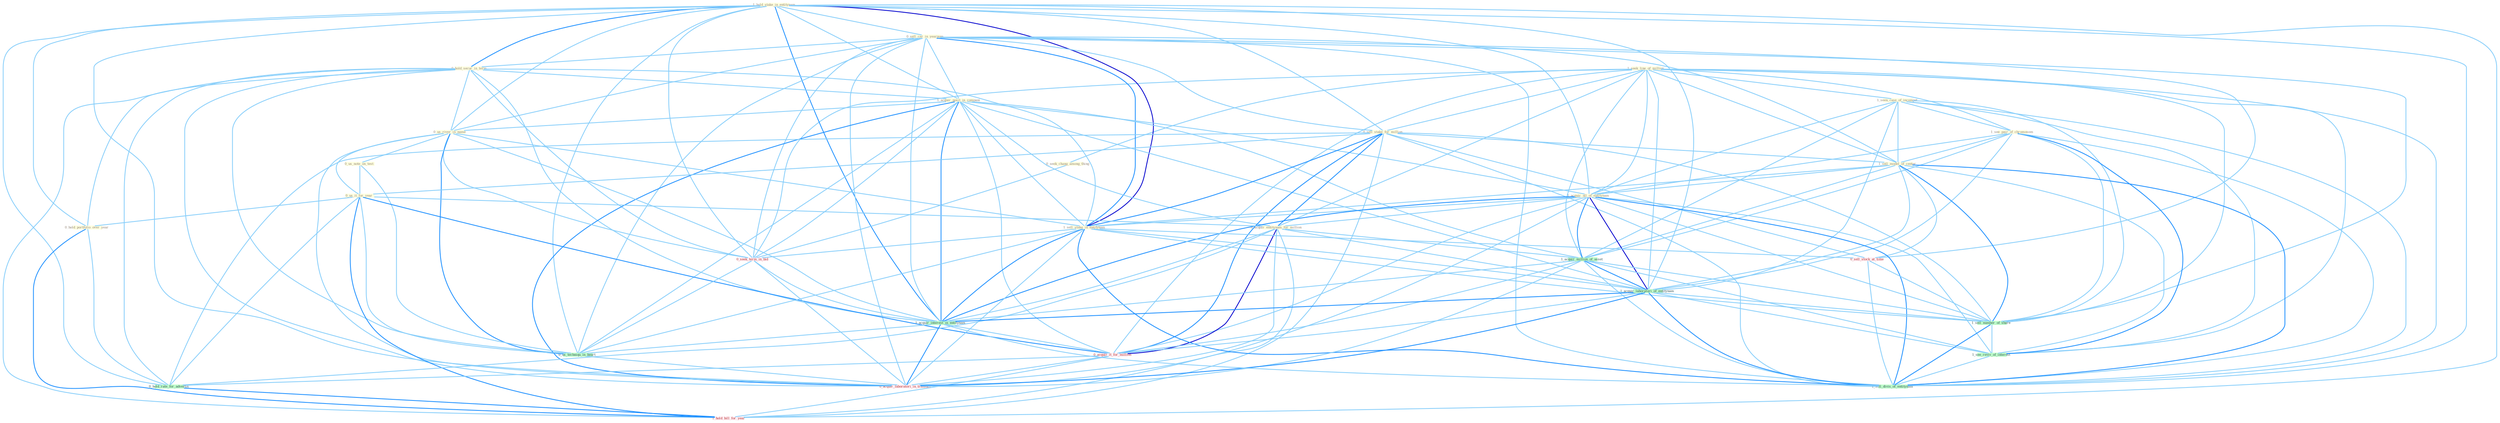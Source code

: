 Graph G{ 
    node
    [shape=polygon,style=filled,width=.5,height=.06,color="#BDFCC9",fixedsize=true,fontsize=4,
    fontcolor="#2f4f4f"];
    {node
    [color="#ffffe0", fontcolor="#8b7d6b"] "1_seek_line_of_million " "1_hold_stake_in_entitynam " "0_seek_chang_among_thing " "0_sell_car_in_yearnum " "1_seen_case_of_incompet " "0_hold_secur_in_term " "1_acquir_posit_in_compani " "0_us_river_in_name " "1_see_pair_of_chromosom " "0_sell_stake_for_million " "1_sell_model_of_center " "1_acquir_all_of_entitynam " "0_us_note_on_test " "0_us_it_for_year " "0_acquir_entitynam_for_million " "1_sell_stake_in_entitynam " "0_hold_portfolio_over_year "}
{node [color="#fff0f5", fontcolor="#b22222"] "0_seek_term_in_bid " "0_acquir_it_for_million " "0_acquir_laboratori_in_transact " "0_sell_stock_at_time " "1_hold_bill_for_year "}
edge [color="#B0E2FF"];

	"1_seek_line_of_million " -- "0_seek_chang_among_thing " [w="1", color="#87cefa" ];
	"1_seek_line_of_million " -- "1_seen_case_of_incompet " [w="1", color="#87cefa" ];
	"1_seek_line_of_million " -- "1_see_pair_of_chromosom " [w="1", color="#87cefa" ];
	"1_seek_line_of_million " -- "0_sell_stake_for_million " [w="1", color="#87cefa" ];
	"1_seek_line_of_million " -- "1_sell_model_of_center " [w="1", color="#87cefa" ];
	"1_seek_line_of_million " -- "1_acquir_all_of_entitynam " [w="1", color="#87cefa" ];
	"1_seek_line_of_million " -- "0_acquir_entitynam_for_million " [w="1", color="#87cefa" ];
	"1_seek_line_of_million " -- "1_acquir_million_of_asset " [w="1", color="#87cefa" ];
	"1_seek_line_of_million " -- "1_acquir_laboratori_of_entitynam " [w="1", color="#87cefa" ];
	"1_seek_line_of_million " -- "0_seek_term_in_bid " [w="1", color="#87cefa" ];
	"1_seek_line_of_million " -- "0_acquir_it_for_million " [w="1", color="#87cefa" ];
	"1_seek_line_of_million " -- "1_sell_number_of_share " [w="1", color="#87cefa" ];
	"1_seek_line_of_million " -- "1_see_reviv_of_interest " [w="1", color="#87cefa" ];
	"1_seek_line_of_million " -- "1_sell_divis_of_entitynam " [w="1", color="#87cefa" ];
	"1_hold_stake_in_entitynam " -- "0_sell_car_in_yearnum " [w="1", color="#87cefa" ];
	"1_hold_stake_in_entitynam " -- "0_hold_secur_in_term " [w="2", color="#1e90ff" , len=0.8];
	"1_hold_stake_in_entitynam " -- "1_acquir_posit_in_compani " [w="1", color="#87cefa" ];
	"1_hold_stake_in_entitynam " -- "0_us_river_in_name " [w="1", color="#87cefa" ];
	"1_hold_stake_in_entitynam " -- "0_sell_stake_for_million " [w="1", color="#87cefa" ];
	"1_hold_stake_in_entitynam " -- "1_acquir_all_of_entitynam " [w="1", color="#87cefa" ];
	"1_hold_stake_in_entitynam " -- "1_sell_stake_in_entitynam " [w="3", color="#0000cd" , len=0.6];
	"1_hold_stake_in_entitynam " -- "0_hold_portfolio_over_year " [w="1", color="#87cefa" ];
	"1_hold_stake_in_entitynam " -- "1_acquir_laboratori_of_entitynam " [w="1", color="#87cefa" ];
	"1_hold_stake_in_entitynam " -- "0_seek_term_in_bid " [w="1", color="#87cefa" ];
	"1_hold_stake_in_entitynam " -- "1_acquir_interest_in_entitynam " [w="2", color="#1e90ff" , len=0.8];
	"1_hold_stake_in_entitynam " -- "0_us_techniqu_in_heart " [w="1", color="#87cefa" ];
	"1_hold_stake_in_entitynam " -- "0_hold_rate_for_advertis " [w="1", color="#87cefa" ];
	"1_hold_stake_in_entitynam " -- "0_acquir_laboratori_in_transact " [w="1", color="#87cefa" ];
	"1_hold_stake_in_entitynam " -- "1_hold_bill_for_year " [w="1", color="#87cefa" ];
	"1_hold_stake_in_entitynam " -- "1_sell_divis_of_entitynam " [w="1", color="#87cefa" ];
	"0_seek_chang_among_thing " -- "0_seek_term_in_bid " [w="1", color="#87cefa" ];
	"0_sell_car_in_yearnum " -- "0_hold_secur_in_term " [w="1", color="#87cefa" ];
	"0_sell_car_in_yearnum " -- "1_acquir_posit_in_compani " [w="1", color="#87cefa" ];
	"0_sell_car_in_yearnum " -- "0_us_river_in_name " [w="1", color="#87cefa" ];
	"0_sell_car_in_yearnum " -- "0_sell_stake_for_million " [w="1", color="#87cefa" ];
	"0_sell_car_in_yearnum " -- "1_sell_model_of_center " [w="1", color="#87cefa" ];
	"0_sell_car_in_yearnum " -- "1_sell_stake_in_entitynam " [w="2", color="#1e90ff" , len=0.8];
	"0_sell_car_in_yearnum " -- "0_seek_term_in_bid " [w="1", color="#87cefa" ];
	"0_sell_car_in_yearnum " -- "1_acquir_interest_in_entitynam " [w="1", color="#87cefa" ];
	"0_sell_car_in_yearnum " -- "0_us_techniqu_in_heart " [w="1", color="#87cefa" ];
	"0_sell_car_in_yearnum " -- "0_acquir_laboratori_in_transact " [w="1", color="#87cefa" ];
	"0_sell_car_in_yearnum " -- "0_sell_stock_at_time " [w="1", color="#87cefa" ];
	"0_sell_car_in_yearnum " -- "1_sell_number_of_share " [w="1", color="#87cefa" ];
	"0_sell_car_in_yearnum " -- "1_sell_divis_of_entitynam " [w="1", color="#87cefa" ];
	"1_seen_case_of_incompet " -- "1_see_pair_of_chromosom " [w="1", color="#87cefa" ];
	"1_seen_case_of_incompet " -- "1_sell_model_of_center " [w="1", color="#87cefa" ];
	"1_seen_case_of_incompet " -- "1_acquir_all_of_entitynam " [w="1", color="#87cefa" ];
	"1_seen_case_of_incompet " -- "1_acquir_million_of_asset " [w="1", color="#87cefa" ];
	"1_seen_case_of_incompet " -- "1_acquir_laboratori_of_entitynam " [w="1", color="#87cefa" ];
	"1_seen_case_of_incompet " -- "1_sell_number_of_share " [w="1", color="#87cefa" ];
	"1_seen_case_of_incompet " -- "1_see_reviv_of_interest " [w="1", color="#87cefa" ];
	"1_seen_case_of_incompet " -- "1_sell_divis_of_entitynam " [w="1", color="#87cefa" ];
	"0_hold_secur_in_term " -- "1_acquir_posit_in_compani " [w="1", color="#87cefa" ];
	"0_hold_secur_in_term " -- "0_us_river_in_name " [w="1", color="#87cefa" ];
	"0_hold_secur_in_term " -- "1_sell_stake_in_entitynam " [w="1", color="#87cefa" ];
	"0_hold_secur_in_term " -- "0_hold_portfolio_over_year " [w="1", color="#87cefa" ];
	"0_hold_secur_in_term " -- "0_seek_term_in_bid " [w="1", color="#87cefa" ];
	"0_hold_secur_in_term " -- "1_acquir_interest_in_entitynam " [w="1", color="#87cefa" ];
	"0_hold_secur_in_term " -- "0_us_techniqu_in_heart " [w="1", color="#87cefa" ];
	"0_hold_secur_in_term " -- "0_hold_rate_for_advertis " [w="1", color="#87cefa" ];
	"0_hold_secur_in_term " -- "0_acquir_laboratori_in_transact " [w="1", color="#87cefa" ];
	"0_hold_secur_in_term " -- "1_hold_bill_for_year " [w="1", color="#87cefa" ];
	"1_acquir_posit_in_compani " -- "0_us_river_in_name " [w="1", color="#87cefa" ];
	"1_acquir_posit_in_compani " -- "1_acquir_all_of_entitynam " [w="1", color="#87cefa" ];
	"1_acquir_posit_in_compani " -- "0_acquir_entitynam_for_million " [w="1", color="#87cefa" ];
	"1_acquir_posit_in_compani " -- "1_sell_stake_in_entitynam " [w="1", color="#87cefa" ];
	"1_acquir_posit_in_compani " -- "1_acquir_million_of_asset " [w="1", color="#87cefa" ];
	"1_acquir_posit_in_compani " -- "1_acquir_laboratori_of_entitynam " [w="1", color="#87cefa" ];
	"1_acquir_posit_in_compani " -- "0_seek_term_in_bid " [w="1", color="#87cefa" ];
	"1_acquir_posit_in_compani " -- "1_acquir_interest_in_entitynam " [w="2", color="#1e90ff" , len=0.8];
	"1_acquir_posit_in_compani " -- "0_us_techniqu_in_heart " [w="1", color="#87cefa" ];
	"1_acquir_posit_in_compani " -- "0_acquir_it_for_million " [w="1", color="#87cefa" ];
	"1_acquir_posit_in_compani " -- "0_acquir_laboratori_in_transact " [w="2", color="#1e90ff" , len=0.8];
	"0_us_river_in_name " -- "0_us_note_on_test " [w="1", color="#87cefa" ];
	"0_us_river_in_name " -- "0_us_it_for_year " [w="1", color="#87cefa" ];
	"0_us_river_in_name " -- "1_sell_stake_in_entitynam " [w="1", color="#87cefa" ];
	"0_us_river_in_name " -- "0_seek_term_in_bid " [w="1", color="#87cefa" ];
	"0_us_river_in_name " -- "1_acquir_interest_in_entitynam " [w="1", color="#87cefa" ];
	"0_us_river_in_name " -- "0_us_techniqu_in_heart " [w="2", color="#1e90ff" , len=0.8];
	"0_us_river_in_name " -- "0_acquir_laboratori_in_transact " [w="1", color="#87cefa" ];
	"1_see_pair_of_chromosom " -- "1_sell_model_of_center " [w="1", color="#87cefa" ];
	"1_see_pair_of_chromosom " -- "1_acquir_all_of_entitynam " [w="1", color="#87cefa" ];
	"1_see_pair_of_chromosom " -- "1_acquir_million_of_asset " [w="1", color="#87cefa" ];
	"1_see_pair_of_chromosom " -- "1_acquir_laboratori_of_entitynam " [w="1", color="#87cefa" ];
	"1_see_pair_of_chromosom " -- "1_sell_number_of_share " [w="1", color="#87cefa" ];
	"1_see_pair_of_chromosom " -- "1_see_reviv_of_interest " [w="2", color="#1e90ff" , len=0.8];
	"1_see_pair_of_chromosom " -- "1_sell_divis_of_entitynam " [w="1", color="#87cefa" ];
	"0_sell_stake_for_million " -- "1_sell_model_of_center " [w="1", color="#87cefa" ];
	"0_sell_stake_for_million " -- "0_us_it_for_year " [w="1", color="#87cefa" ];
	"0_sell_stake_for_million " -- "0_acquir_entitynam_for_million " [w="2", color="#1e90ff" , len=0.8];
	"0_sell_stake_for_million " -- "1_sell_stake_in_entitynam " [w="2", color="#1e90ff" , len=0.8];
	"0_sell_stake_for_million " -- "0_acquir_it_for_million " [w="2", color="#1e90ff" , len=0.8];
	"0_sell_stake_for_million " -- "0_hold_rate_for_advertis " [w="1", color="#87cefa" ];
	"0_sell_stake_for_million " -- "0_sell_stock_at_time " [w="1", color="#87cefa" ];
	"0_sell_stake_for_million " -- "1_sell_number_of_share " [w="1", color="#87cefa" ];
	"0_sell_stake_for_million " -- "1_hold_bill_for_year " [w="1", color="#87cefa" ];
	"0_sell_stake_for_million " -- "1_sell_divis_of_entitynam " [w="1", color="#87cefa" ];
	"1_sell_model_of_center " -- "1_acquir_all_of_entitynam " [w="1", color="#87cefa" ];
	"1_sell_model_of_center " -- "1_sell_stake_in_entitynam " [w="1", color="#87cefa" ];
	"1_sell_model_of_center " -- "1_acquir_million_of_asset " [w="1", color="#87cefa" ];
	"1_sell_model_of_center " -- "1_acquir_laboratori_of_entitynam " [w="1", color="#87cefa" ];
	"1_sell_model_of_center " -- "0_sell_stock_at_time " [w="1", color="#87cefa" ];
	"1_sell_model_of_center " -- "1_sell_number_of_share " [w="2", color="#1e90ff" , len=0.8];
	"1_sell_model_of_center " -- "1_see_reviv_of_interest " [w="1", color="#87cefa" ];
	"1_sell_model_of_center " -- "1_sell_divis_of_entitynam " [w="2", color="#1e90ff" , len=0.8];
	"1_acquir_all_of_entitynam " -- "0_acquir_entitynam_for_million " [w="1", color="#87cefa" ];
	"1_acquir_all_of_entitynam " -- "1_sell_stake_in_entitynam " [w="1", color="#87cefa" ];
	"1_acquir_all_of_entitynam " -- "1_acquir_million_of_asset " [w="2", color="#1e90ff" , len=0.8];
	"1_acquir_all_of_entitynam " -- "1_acquir_laboratori_of_entitynam " [w="3", color="#0000cd" , len=0.6];
	"1_acquir_all_of_entitynam " -- "1_acquir_interest_in_entitynam " [w="2", color="#1e90ff" , len=0.8];
	"1_acquir_all_of_entitynam " -- "0_acquir_it_for_million " [w="1", color="#87cefa" ];
	"1_acquir_all_of_entitynam " -- "0_acquir_laboratori_in_transact " [w="1", color="#87cefa" ];
	"1_acquir_all_of_entitynam " -- "1_sell_number_of_share " [w="1", color="#87cefa" ];
	"1_acquir_all_of_entitynam " -- "1_see_reviv_of_interest " [w="1", color="#87cefa" ];
	"1_acquir_all_of_entitynam " -- "1_sell_divis_of_entitynam " [w="2", color="#1e90ff" , len=0.8];
	"0_us_note_on_test " -- "0_us_it_for_year " [w="1", color="#87cefa" ];
	"0_us_note_on_test " -- "0_us_techniqu_in_heart " [w="1", color="#87cefa" ];
	"0_us_it_for_year " -- "0_acquir_entitynam_for_million " [w="1", color="#87cefa" ];
	"0_us_it_for_year " -- "0_hold_portfolio_over_year " [w="1", color="#87cefa" ];
	"0_us_it_for_year " -- "0_us_techniqu_in_heart " [w="1", color="#87cefa" ];
	"0_us_it_for_year " -- "0_acquir_it_for_million " [w="2", color="#1e90ff" , len=0.8];
	"0_us_it_for_year " -- "0_hold_rate_for_advertis " [w="1", color="#87cefa" ];
	"0_us_it_for_year " -- "1_hold_bill_for_year " [w="2", color="#1e90ff" , len=0.8];
	"0_acquir_entitynam_for_million " -- "1_acquir_million_of_asset " [w="1", color="#87cefa" ];
	"0_acquir_entitynam_for_million " -- "1_acquir_laboratori_of_entitynam " [w="1", color="#87cefa" ];
	"0_acquir_entitynam_for_million " -- "1_acquir_interest_in_entitynam " [w="1", color="#87cefa" ];
	"0_acquir_entitynam_for_million " -- "0_acquir_it_for_million " [w="3", color="#0000cd" , len=0.6];
	"0_acquir_entitynam_for_million " -- "0_hold_rate_for_advertis " [w="1", color="#87cefa" ];
	"0_acquir_entitynam_for_million " -- "0_acquir_laboratori_in_transact " [w="1", color="#87cefa" ];
	"0_acquir_entitynam_for_million " -- "1_hold_bill_for_year " [w="1", color="#87cefa" ];
	"1_sell_stake_in_entitynam " -- "1_acquir_laboratori_of_entitynam " [w="1", color="#87cefa" ];
	"1_sell_stake_in_entitynam " -- "0_seek_term_in_bid " [w="1", color="#87cefa" ];
	"1_sell_stake_in_entitynam " -- "1_acquir_interest_in_entitynam " [w="2", color="#1e90ff" , len=0.8];
	"1_sell_stake_in_entitynam " -- "0_us_techniqu_in_heart " [w="1", color="#87cefa" ];
	"1_sell_stake_in_entitynam " -- "0_acquir_laboratori_in_transact " [w="1", color="#87cefa" ];
	"1_sell_stake_in_entitynam " -- "0_sell_stock_at_time " [w="1", color="#87cefa" ];
	"1_sell_stake_in_entitynam " -- "1_sell_number_of_share " [w="1", color="#87cefa" ];
	"1_sell_stake_in_entitynam " -- "1_sell_divis_of_entitynam " [w="2", color="#1e90ff" , len=0.8];
	"0_hold_portfolio_over_year " -- "0_hold_rate_for_advertis " [w="1", color="#87cefa" ];
	"0_hold_portfolio_over_year " -- "1_hold_bill_for_year " [w="2", color="#1e90ff" , len=0.8];
	"1_acquir_million_of_asset " -- "1_acquir_laboratori_of_entitynam " [w="2", color="#1e90ff" , len=0.8];
	"1_acquir_million_of_asset " -- "1_acquir_interest_in_entitynam " [w="1", color="#87cefa" ];
	"1_acquir_million_of_asset " -- "0_acquir_it_for_million " [w="1", color="#87cefa" ];
	"1_acquir_million_of_asset " -- "0_acquir_laboratori_in_transact " [w="1", color="#87cefa" ];
	"1_acquir_million_of_asset " -- "1_sell_number_of_share " [w="1", color="#87cefa" ];
	"1_acquir_million_of_asset " -- "1_see_reviv_of_interest " [w="1", color="#87cefa" ];
	"1_acquir_million_of_asset " -- "1_sell_divis_of_entitynam " [w="1", color="#87cefa" ];
	"1_acquir_laboratori_of_entitynam " -- "1_acquir_interest_in_entitynam " [w="2", color="#1e90ff" , len=0.8];
	"1_acquir_laboratori_of_entitynam " -- "0_acquir_it_for_million " [w="1", color="#87cefa" ];
	"1_acquir_laboratori_of_entitynam " -- "0_acquir_laboratori_in_transact " [w="2", color="#1e90ff" , len=0.8];
	"1_acquir_laboratori_of_entitynam " -- "1_sell_number_of_share " [w="1", color="#87cefa" ];
	"1_acquir_laboratori_of_entitynam " -- "1_see_reviv_of_interest " [w="1", color="#87cefa" ];
	"1_acquir_laboratori_of_entitynam " -- "1_sell_divis_of_entitynam " [w="2", color="#1e90ff" , len=0.8];
	"0_seek_term_in_bid " -- "1_acquir_interest_in_entitynam " [w="1", color="#87cefa" ];
	"0_seek_term_in_bid " -- "0_us_techniqu_in_heart " [w="1", color="#87cefa" ];
	"0_seek_term_in_bid " -- "0_acquir_laboratori_in_transact " [w="1", color="#87cefa" ];
	"1_acquir_interest_in_entitynam " -- "0_us_techniqu_in_heart " [w="1", color="#87cefa" ];
	"1_acquir_interest_in_entitynam " -- "0_acquir_it_for_million " [w="1", color="#87cefa" ];
	"1_acquir_interest_in_entitynam " -- "0_acquir_laboratori_in_transact " [w="2", color="#1e90ff" , len=0.8];
	"1_acquir_interest_in_entitynam " -- "1_sell_divis_of_entitynam " [w="1", color="#87cefa" ];
	"0_us_techniqu_in_heart " -- "0_acquir_laboratori_in_transact " [w="1", color="#87cefa" ];
	"0_acquir_it_for_million " -- "0_hold_rate_for_advertis " [w="1", color="#87cefa" ];
	"0_acquir_it_for_million " -- "0_acquir_laboratori_in_transact " [w="1", color="#87cefa" ];
	"0_acquir_it_for_million " -- "1_hold_bill_for_year " [w="1", color="#87cefa" ];
	"0_hold_rate_for_advertis " -- "1_hold_bill_for_year " [w="2", color="#1e90ff" , len=0.8];
	"0_sell_stock_at_time " -- "1_sell_number_of_share " [w="1", color="#87cefa" ];
	"0_sell_stock_at_time " -- "1_sell_divis_of_entitynam " [w="1", color="#87cefa" ];
	"1_sell_number_of_share " -- "1_see_reviv_of_interest " [w="1", color="#87cefa" ];
	"1_sell_number_of_share " -- "1_sell_divis_of_entitynam " [w="2", color="#1e90ff" , len=0.8];
	"1_see_reviv_of_interest " -- "1_sell_divis_of_entitynam " [w="1", color="#87cefa" ];
}